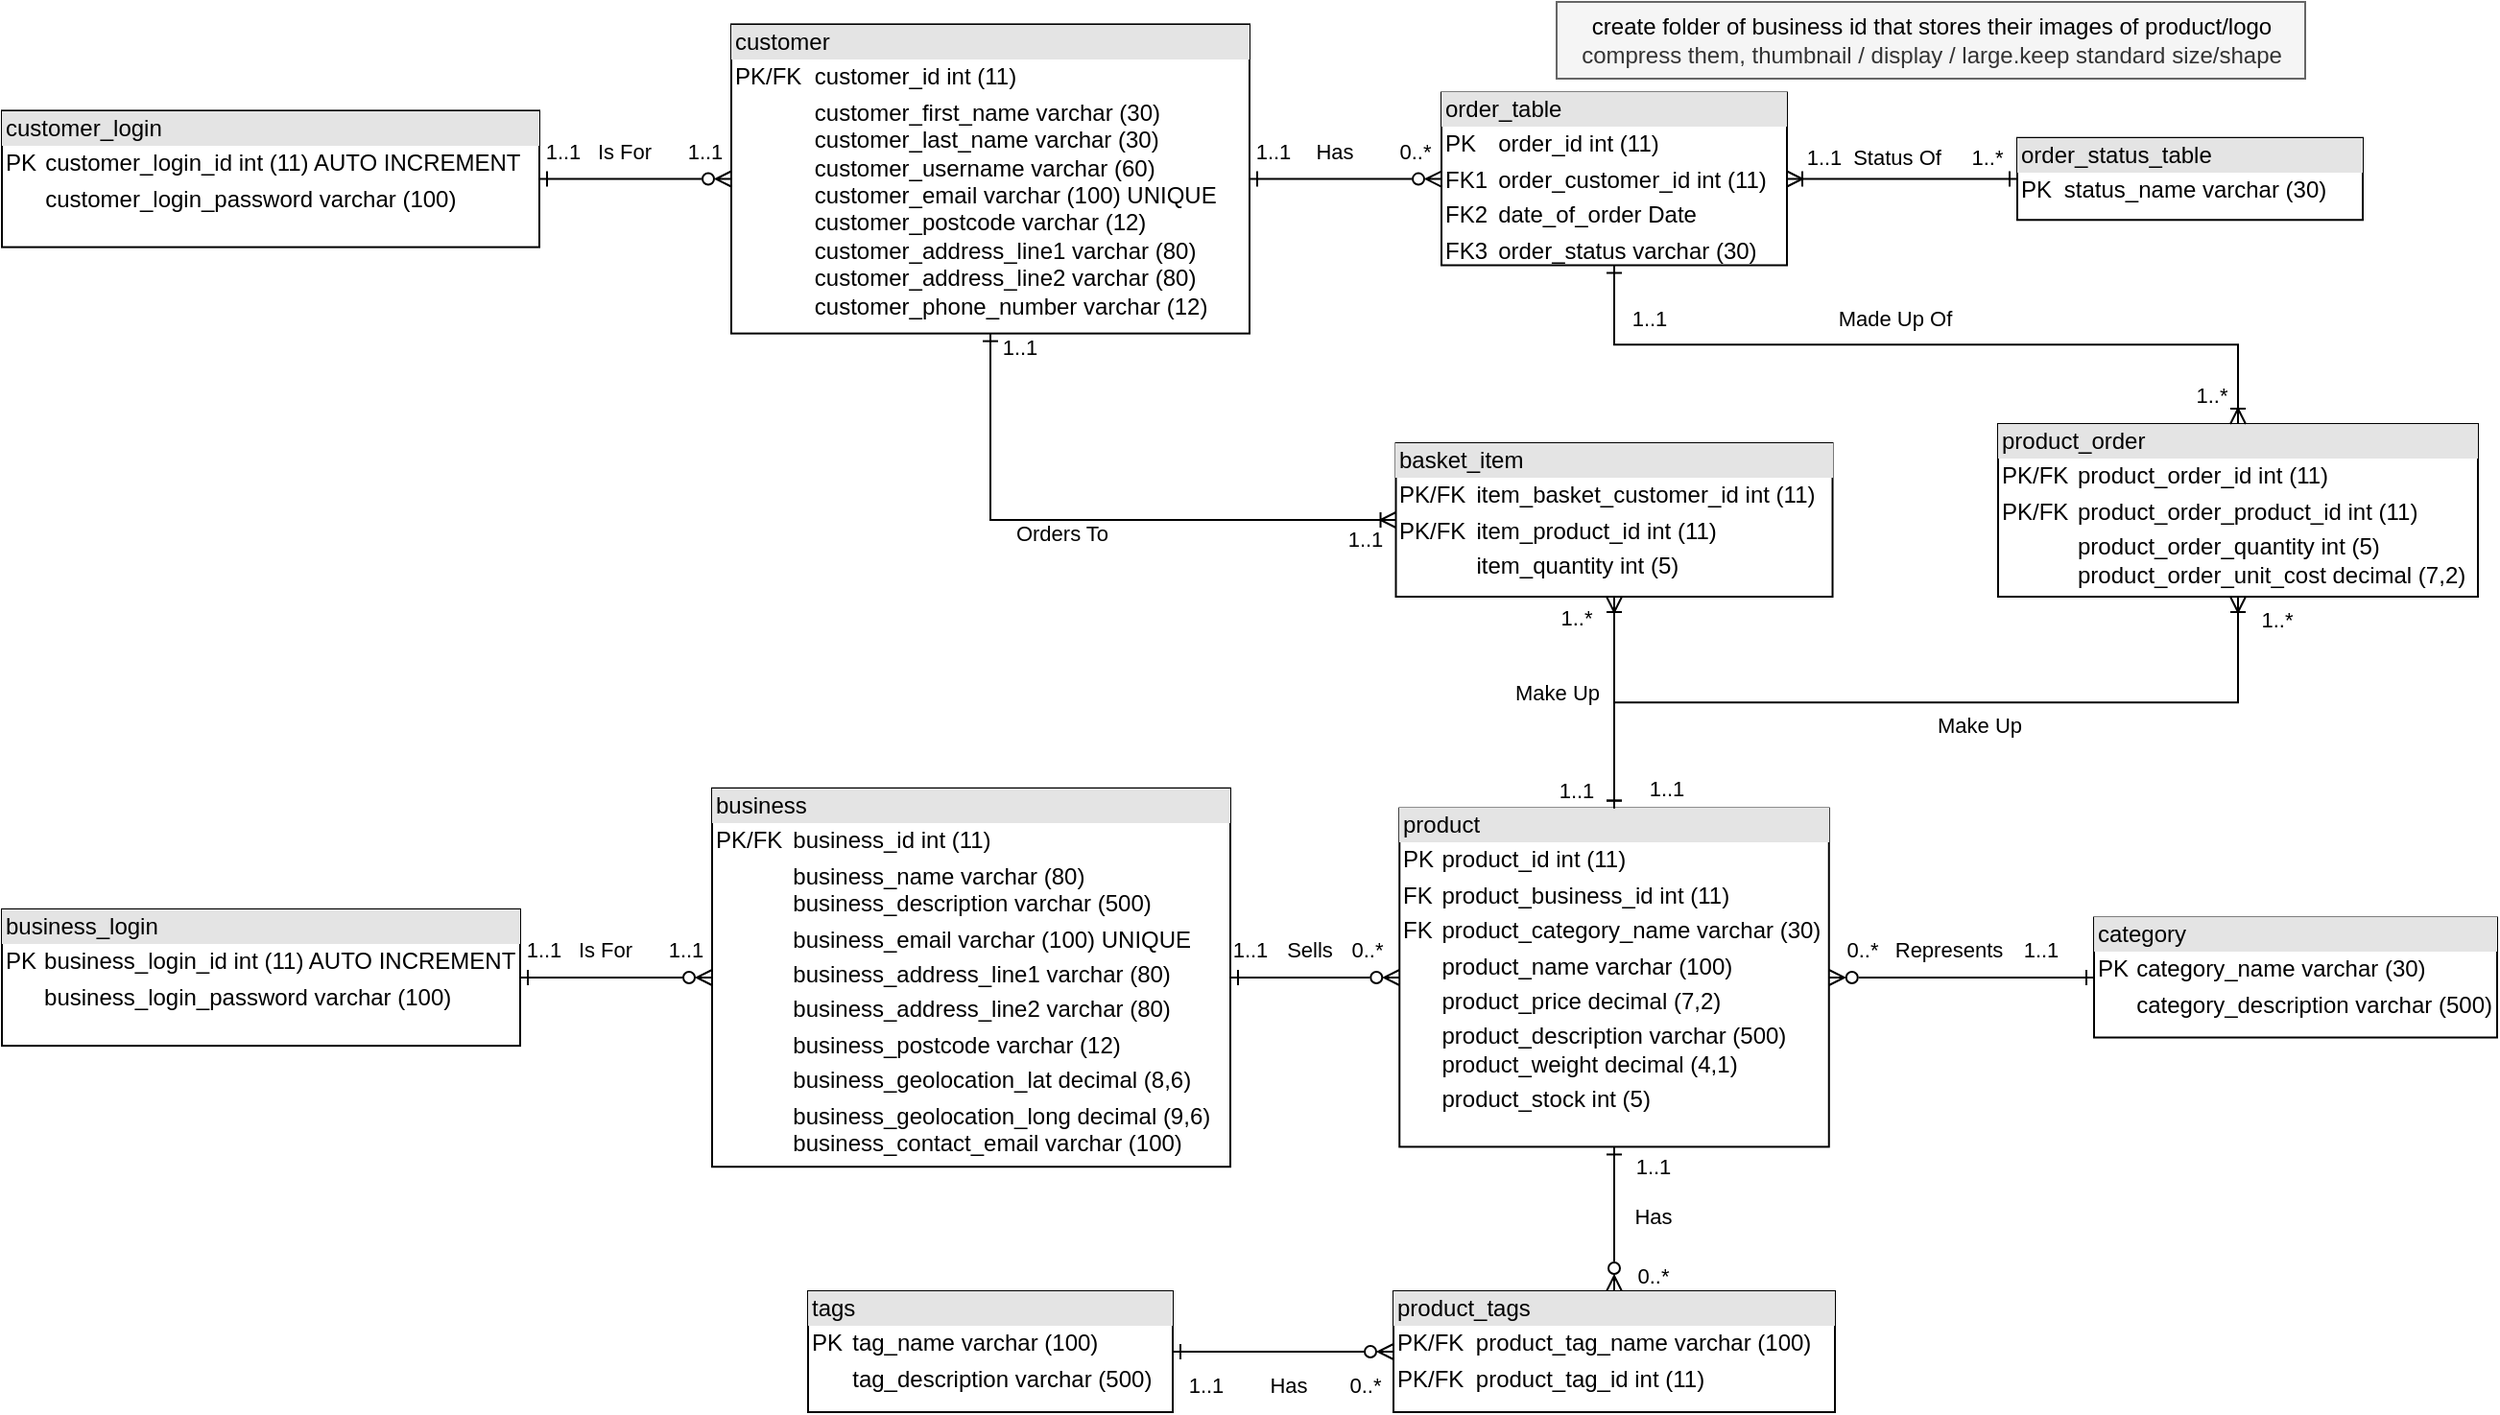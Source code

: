<mxfile version="26.2.5">
  <diagram id="C5RBs43oDa-KdzZeNtuy" name="Page-1">
    <mxGraphModel dx="2255" dy="743" grid="1" gridSize="10" guides="1" tooltips="1" connect="1" arrows="1" fold="1" page="1" pageScale="1" pageWidth="827" pageHeight="1169" math="0" shadow="0">
      <root>
        <mxCell id="WIyWlLk6GJQsqaUBKTNV-0" />
        <mxCell id="WIyWlLk6GJQsqaUBKTNV-1" parent="WIyWlLk6GJQsqaUBKTNV-0" />
        <mxCell id="jSsbBtt8vJebGRckKTgW-8" value="" style="edgeStyle=orthogonalEdgeStyle;rounded=0;orthogonalLoop=1;jettySize=auto;html=1;startArrow=ERone;startFill=0;endArrow=ERzeroToMany;endFill=0;" parent="WIyWlLk6GJQsqaUBKTNV-1" source="jSsbBtt8vJebGRckKTgW-5" target="jSsbBtt8vJebGRckKTgW-6" edge="1">
          <mxGeometry relative="1" as="geometry" />
        </mxCell>
        <mxCell id="jSsbBtt8vJebGRckKTgW-9" value="Has" style="edgeLabel;html=1;align=center;verticalAlign=middle;resizable=0;points=[];" parent="jSsbBtt8vJebGRckKTgW-8" vertex="1" connectable="0">
          <mxGeometry x="-0.289" y="1" relative="1" as="geometry">
            <mxPoint x="8" y="-14" as="offset" />
          </mxGeometry>
        </mxCell>
        <mxCell id="jSsbBtt8vJebGRckKTgW-10" value="1..1" style="edgeLabel;html=1;align=center;verticalAlign=middle;resizable=0;points=[];" parent="jSsbBtt8vJebGRckKTgW-8" vertex="1" connectable="0">
          <mxGeometry x="-0.756" y="1" relative="1" as="geometry">
            <mxPoint y="-14" as="offset" />
          </mxGeometry>
        </mxCell>
        <mxCell id="jSsbBtt8vJebGRckKTgW-11" value="0..*" style="edgeLabel;html=1;align=center;verticalAlign=middle;resizable=0;points=[];" parent="jSsbBtt8vJebGRckKTgW-8" vertex="1" connectable="0">
          <mxGeometry x="0.133" y="-2" relative="1" as="geometry">
            <mxPoint x="29" y="-17" as="offset" />
          </mxGeometry>
        </mxCell>
        <mxCell id="jSsbBtt8vJebGRckKTgW-5" value="&lt;div style=&quot;box-sizing: border-box; width: 100%; background: rgb(228, 228, 228); padding: 2px;&quot;&gt;customer&lt;/div&gt;&lt;table style=&quot;width:100%;font-size:1em;&quot; cellpadding=&quot;2&quot; cellspacing=&quot;0&quot;&gt;&lt;tbody&gt;&lt;tr&gt;&lt;td&gt;PK/FK&lt;/td&gt;&lt;td&gt;customer_id int (11)&lt;/td&gt;&lt;/tr&gt;&lt;tr&gt;&lt;td&gt;&lt;br&gt;&lt;/td&gt;&lt;td&gt;customer_first_name varchar (30)&lt;br&gt;customer_last_name varchar (30)&lt;br&gt;customer_username varchar (60)&lt;br&gt;customer_email varchar (100) UNIQUE&lt;br&gt;customer_postcode varchar (12)&lt;br&gt;customer_address_line1 varchar (80)&lt;br&gt;customer_address_line2 varchar (80)&lt;br&gt;customer_phone_number varchar (12)&lt;/td&gt;&lt;/tr&gt;&lt;tr&gt;&lt;td&gt;&lt;/td&gt;&lt;td&gt;&lt;br&gt;&lt;br&gt;&lt;/td&gt;&lt;/tr&gt;&lt;/tbody&gt;&lt;/table&gt;" style="verticalAlign=top;align=left;overflow=fill;html=1;whiteSpace=wrap;" parent="WIyWlLk6GJQsqaUBKTNV-1" vertex="1">
          <mxGeometry y="21.69" width="270" height="161.12" as="geometry" />
        </mxCell>
        <mxCell id="jSsbBtt8vJebGRckKTgW-6" value="&lt;div style=&quot;box-sizing: border-box; width: 100%; background: rgb(228, 228, 228); padding: 2px;&quot;&gt;order_table&lt;/div&gt;&lt;table style=&quot;width:100%;font-size:1em;&quot; cellpadding=&quot;2&quot; cellspacing=&quot;0&quot;&gt;&lt;tbody&gt;&lt;tr&gt;&lt;td&gt;PK&lt;/td&gt;&lt;td&gt;order_id int (11)&lt;/td&gt;&lt;/tr&gt;&lt;tr&gt;&lt;td&gt;FK1&lt;/td&gt;&lt;td&gt;order_customer_id int (11)&lt;/td&gt;&lt;/tr&gt;&lt;tr&gt;&lt;td&gt;FK2&lt;/td&gt;&lt;td&gt;date_of_order Date&lt;br&gt;&lt;/td&gt;&lt;/tr&gt;&lt;tr&gt;&lt;td&gt;FK3&lt;/td&gt;&lt;td&gt;order_status varchar (30)&lt;/td&gt;&lt;/tr&gt;&lt;tr&gt;&lt;td&gt;&lt;br&gt;&lt;/td&gt;&lt;td&gt;&lt;br&gt;&lt;/td&gt;&lt;/tr&gt;&lt;tr&gt;&lt;td&gt;&lt;br&gt;&lt;/td&gt;&lt;td&gt;&lt;br&gt;&lt;/td&gt;&lt;/tr&gt;&lt;/tbody&gt;&lt;/table&gt;" style="verticalAlign=top;align=left;overflow=fill;html=1;whiteSpace=wrap;" parent="WIyWlLk6GJQsqaUBKTNV-1" vertex="1">
          <mxGeometry x="370.01" y="57.25" width="180" height="90" as="geometry" />
        </mxCell>
        <mxCell id="jSsbBtt8vJebGRckKTgW-13" value="&lt;div style=&quot;box-sizing: border-box; width: 100%; background: rgb(228, 228, 228); padding: 2px;&quot;&gt;product_order&lt;/div&gt;&lt;table style=&quot;width:100%;font-size:1em;&quot; cellpadding=&quot;2&quot; cellspacing=&quot;0&quot;&gt;&lt;tbody&gt;&lt;tr&gt;&lt;td&gt;PK/FK&lt;/td&gt;&lt;td&gt;product_order_id int (11)&lt;/td&gt;&lt;/tr&gt;&lt;tr&gt;&lt;td&gt;PK/FK&lt;/td&gt;&lt;td&gt;product_order_product_id int (11)&lt;br&gt;&lt;/td&gt;&lt;/tr&gt;&lt;tr&gt;&lt;td&gt;&lt;br&gt;&lt;/td&gt;&lt;td&gt;product_order_quantity int (5)&lt;br&gt;product_order_unit_cost decimal (7,2)&lt;br&gt;&lt;br&gt;&lt;/td&gt;&lt;/tr&gt;&lt;/tbody&gt;&lt;/table&gt;" style="verticalAlign=top;align=left;overflow=fill;html=1;whiteSpace=wrap;" parent="WIyWlLk6GJQsqaUBKTNV-1" vertex="1">
          <mxGeometry x="660" y="230" width="250" height="90" as="geometry" />
        </mxCell>
        <mxCell id="jSsbBtt8vJebGRckKTgW-14" value="&lt;div style=&quot;box-sizing: border-box; width: 100%; background: rgb(228, 228, 228); padding: 2px;&quot;&gt;product&lt;/div&gt;&lt;table style=&quot;width:100%;font-size:1em;&quot; cellpadding=&quot;2&quot; cellspacing=&quot;0&quot;&gt;&lt;tbody&gt;&lt;tr&gt;&lt;td&gt;PK&lt;/td&gt;&lt;td&gt;product_id int (11)&lt;/td&gt;&lt;/tr&gt;&lt;tr&gt;&lt;td&gt;FK&lt;/td&gt;&lt;td&gt;product_business_id int (11)&lt;/td&gt;&lt;/tr&gt;&lt;tr&gt;&lt;td&gt;FK&lt;/td&gt;&lt;td&gt;product_category_name varchar (30)&lt;/td&gt;&lt;/tr&gt;&lt;tr&gt;&lt;td&gt;&lt;br&gt;&lt;/td&gt;&lt;td&gt;product_name varchar (100)&lt;/td&gt;&lt;/tr&gt;&lt;tr&gt;&lt;td&gt;&lt;/td&gt;&lt;td&gt;product_price decimal (7,2)&lt;br&gt;&lt;/td&gt;&lt;/tr&gt;&lt;tr&gt;&lt;td&gt;&lt;br&gt;&lt;/td&gt;&lt;td&gt;product_description varchar (500)&lt;br&gt;product_weight decimal (4,1)&lt;/td&gt;&lt;/tr&gt;&lt;tr&gt;&lt;td&gt;&lt;br&gt;&lt;/td&gt;&lt;td&gt;product_stock int (5)&lt;/td&gt;&lt;/tr&gt;&lt;tr&gt;&lt;td&gt;&lt;br&gt;&lt;/td&gt;&lt;td&gt;&lt;br&gt;&lt;/td&gt;&lt;/tr&gt;&lt;tr&gt;&lt;td&gt;&lt;br&gt;&lt;/td&gt;&lt;td&gt;&lt;br&gt;&lt;/td&gt;&lt;/tr&gt;&lt;/tbody&gt;&lt;/table&gt;" style="verticalAlign=top;align=left;overflow=fill;html=1;whiteSpace=wrap;" parent="WIyWlLk6GJQsqaUBKTNV-1" vertex="1">
          <mxGeometry x="348.13" y="430.28" width="223.75" height="176.44" as="geometry" />
        </mxCell>
        <mxCell id="jSsbBtt8vJebGRckKTgW-15" value="" style="edgeStyle=orthogonalEdgeStyle;rounded=0;orthogonalLoop=1;jettySize=auto;html=1;exitX=0.5;exitY=1;exitDx=0;exitDy=0;entryX=0.5;entryY=0;entryDx=0;entryDy=0;startArrow=ERone;startFill=0;endArrow=ERoneToMany;endFill=0;" parent="WIyWlLk6GJQsqaUBKTNV-1" source="jSsbBtt8vJebGRckKTgW-6" target="jSsbBtt8vJebGRckKTgW-13" edge="1">
          <mxGeometry relative="1" as="geometry">
            <mxPoint x="230" y="277" as="sourcePoint" />
            <mxPoint x="330" y="277" as="targetPoint" />
          </mxGeometry>
        </mxCell>
        <mxCell id="jSsbBtt8vJebGRckKTgW-16" value="Made Up Of" style="edgeLabel;html=1;align=center;verticalAlign=middle;resizable=0;points=[];" parent="jSsbBtt8vJebGRckKTgW-15" vertex="1" connectable="0">
          <mxGeometry x="-0.289" y="1" relative="1" as="geometry">
            <mxPoint x="42" y="-13" as="offset" />
          </mxGeometry>
        </mxCell>
        <mxCell id="jSsbBtt8vJebGRckKTgW-17" value="1..1" style="edgeLabel;html=1;align=center;verticalAlign=middle;resizable=0;points=[];" parent="jSsbBtt8vJebGRckKTgW-15" vertex="1" connectable="0">
          <mxGeometry x="-0.756" y="1" relative="1" as="geometry">
            <mxPoint x="10" y="-13" as="offset" />
          </mxGeometry>
        </mxCell>
        <mxCell id="jSsbBtt8vJebGRckKTgW-18" value="1..*" style="edgeLabel;html=1;align=center;verticalAlign=middle;resizable=0;points=[];" parent="jSsbBtt8vJebGRckKTgW-15" vertex="1" connectable="0">
          <mxGeometry x="0.133" y="-2" relative="1" as="geometry">
            <mxPoint x="121" y="24" as="offset" />
          </mxGeometry>
        </mxCell>
        <mxCell id="jSsbBtt8vJebGRckKTgW-19" value="" style="edgeStyle=orthogonalEdgeStyle;rounded=0;orthogonalLoop=1;jettySize=auto;html=1;exitX=0.5;exitY=1;exitDx=0;exitDy=0;entryX=0.5;entryY=0;entryDx=0;entryDy=0;endArrow=ERone;endFill=0;startArrow=ERoneToMany;startFill=0;" parent="WIyWlLk6GJQsqaUBKTNV-1" source="jSsbBtt8vJebGRckKTgW-13" target="jSsbBtt8vJebGRckKTgW-14" edge="1">
          <mxGeometry relative="1" as="geometry">
            <mxPoint x="430" y="167" as="sourcePoint" />
            <mxPoint x="430" y="257" as="targetPoint" />
          </mxGeometry>
        </mxCell>
        <mxCell id="jSsbBtt8vJebGRckKTgW-20" value="Make Up" style="edgeLabel;html=1;align=center;verticalAlign=middle;resizable=0;points=[];" parent="jSsbBtt8vJebGRckKTgW-19" vertex="1" connectable="0">
          <mxGeometry x="-0.289" y="1" relative="1" as="geometry">
            <mxPoint x="-36" y="11" as="offset" />
          </mxGeometry>
        </mxCell>
        <mxCell id="jSsbBtt8vJebGRckKTgW-21" value="1..*" style="edgeLabel;html=1;align=center;verticalAlign=middle;resizable=0;points=[];" parent="jSsbBtt8vJebGRckKTgW-19" vertex="1" connectable="0">
          <mxGeometry x="-0.756" y="1" relative="1" as="geometry">
            <mxPoint x="19" y="-41" as="offset" />
          </mxGeometry>
        </mxCell>
        <mxCell id="jSsbBtt8vJebGRckKTgW-22" value="1..1" style="edgeLabel;html=1;align=center;verticalAlign=middle;resizable=0;points=[];" parent="jSsbBtt8vJebGRckKTgW-19" vertex="1" connectable="0">
          <mxGeometry x="0.133" y="-2" relative="1" as="geometry">
            <mxPoint x="-107" y="47" as="offset" />
          </mxGeometry>
        </mxCell>
        <mxCell id="jSsbBtt8vJebGRckKTgW-23" value="&lt;div style=&quot;box-sizing: border-box; width: 100%; background: rgb(228, 228, 228); padding: 2px;&quot;&gt;business&lt;/div&gt;&lt;table style=&quot;width:100%;font-size:1em;&quot; cellpadding=&quot;2&quot; cellspacing=&quot;0&quot;&gt;&lt;tbody&gt;&lt;tr&gt;&lt;td&gt;PK/FK&lt;/td&gt;&lt;td&gt;business_id int (11)&lt;/td&gt;&lt;/tr&gt;&lt;tr&gt;&lt;td&gt;&lt;br&gt;&lt;/td&gt;&lt;td&gt;business_name varchar (80)&lt;br&gt;business_description varchar (500)&lt;/td&gt;&lt;/tr&gt;&lt;tr&gt;&lt;td&gt;&lt;/td&gt;&lt;td&gt;business_email varchar (100) UNIQUE&lt;br&gt;&lt;/td&gt;&lt;/tr&gt;&lt;tr&gt;&lt;td&gt;&lt;br&gt;&lt;/td&gt;&lt;td&gt;business_address_line1 varchar (80)&lt;/td&gt;&lt;/tr&gt;&lt;tr&gt;&lt;td&gt;&lt;br&gt;&lt;/td&gt;&lt;td&gt;business_address_line2 varchar (80)&lt;/td&gt;&lt;/tr&gt;&lt;tr&gt;&lt;td&gt;&lt;br&gt;&lt;/td&gt;&lt;td&gt;business_postcode varchar (12)&lt;/td&gt;&lt;/tr&gt;&lt;tr&gt;&lt;td&gt;&lt;br&gt;&lt;/td&gt;&lt;td&gt;business_geolocation_lat decimal (8,6)&lt;/td&gt;&lt;/tr&gt;&lt;tr&gt;&lt;td&gt;&lt;br&gt;&lt;/td&gt;&lt;td&gt;business_geolocation_long decimal (9,6)&lt;br&gt;business_contact_email varchar (100)&lt;br&gt;&lt;br&gt;&lt;/td&gt;&lt;/tr&gt;&lt;/tbody&gt;&lt;/table&gt;" style="verticalAlign=top;align=left;overflow=fill;html=1;whiteSpace=wrap;" parent="WIyWlLk6GJQsqaUBKTNV-1" vertex="1">
          <mxGeometry x="-10" y="419.87" width="270" height="197.25" as="geometry" />
        </mxCell>
        <mxCell id="jSsbBtt8vJebGRckKTgW-24" value="" style="edgeStyle=orthogonalEdgeStyle;rounded=0;orthogonalLoop=1;jettySize=auto;html=1;exitX=1;exitY=0.5;exitDx=0;exitDy=0;entryX=0;entryY=0.5;entryDx=0;entryDy=0;endArrow=ERzeroToMany;endFill=0;startArrow=ERone;startFill=0;" parent="WIyWlLk6GJQsqaUBKTNV-1" source="jSsbBtt8vJebGRckKTgW-23" target="jSsbBtt8vJebGRckKTgW-14" edge="1">
          <mxGeometry relative="1" as="geometry">
            <mxPoint x="220" y="469" as="sourcePoint" />
            <mxPoint x="320" y="469" as="targetPoint" />
          </mxGeometry>
        </mxCell>
        <mxCell id="jSsbBtt8vJebGRckKTgW-25" value="Sells" style="edgeLabel;html=1;align=center;verticalAlign=middle;resizable=0;points=[];" parent="jSsbBtt8vJebGRckKTgW-24" vertex="1" connectable="0">
          <mxGeometry x="-0.289" y="1" relative="1" as="geometry">
            <mxPoint x="9" y="-14" as="offset" />
          </mxGeometry>
        </mxCell>
        <mxCell id="jSsbBtt8vJebGRckKTgW-26" value="1..1" style="edgeLabel;html=1;align=center;verticalAlign=middle;resizable=0;points=[];" parent="jSsbBtt8vJebGRckKTgW-24" vertex="1" connectable="0">
          <mxGeometry x="-0.756" y="1" relative="1" as="geometry">
            <mxPoint x="-1" y="-14" as="offset" />
          </mxGeometry>
        </mxCell>
        <mxCell id="jSsbBtt8vJebGRckKTgW-27" value="0..*" style="edgeLabel;html=1;align=center;verticalAlign=middle;resizable=0;points=[];" parent="jSsbBtt8vJebGRckKTgW-24" vertex="1" connectable="0">
          <mxGeometry x="0.133" y="-2" relative="1" as="geometry">
            <mxPoint x="21" y="-17" as="offset" />
          </mxGeometry>
        </mxCell>
        <mxCell id="jSsbBtt8vJebGRckKTgW-28" value="&lt;div style=&quot;box-sizing: border-box; width: 100%; background: rgb(228, 228, 228); padding: 2px;&quot;&gt;category&lt;/div&gt;&lt;table style=&quot;width:100%;font-size:1em;&quot; cellpadding=&quot;2&quot; cellspacing=&quot;0&quot;&gt;&lt;tbody&gt;&lt;tr&gt;&lt;td&gt;PK&lt;/td&gt;&lt;td&gt;category_name varchar (30)&lt;/td&gt;&lt;/tr&gt;&lt;tr&gt;&lt;td&gt;&lt;br&gt;&lt;/td&gt;&lt;td&gt;category_description varchar (500)&lt;/td&gt;&lt;/tr&gt;&lt;tr&gt;&lt;td&gt;&lt;/td&gt;&lt;td&gt;&lt;br&gt;&lt;/td&gt;&lt;/tr&gt;&lt;/tbody&gt;&lt;/table&gt;" style="verticalAlign=top;align=left;overflow=fill;html=1;whiteSpace=wrap;" parent="WIyWlLk6GJQsqaUBKTNV-1" vertex="1">
          <mxGeometry x="710" y="487.25" width="210" height="62.5" as="geometry" />
        </mxCell>
        <mxCell id="jSsbBtt8vJebGRckKTgW-29" value="" style="edgeStyle=orthogonalEdgeStyle;rounded=0;orthogonalLoop=1;jettySize=auto;html=1;exitX=1;exitY=0.5;exitDx=0;exitDy=0;entryX=0;entryY=0.5;entryDx=0;entryDy=0;startArrow=ERzeroToMany;startFill=0;endArrow=ERone;endFill=0;" parent="WIyWlLk6GJQsqaUBKTNV-1" source="jSsbBtt8vJebGRckKTgW-14" target="jSsbBtt8vJebGRckKTgW-28" edge="1">
          <mxGeometry relative="1" as="geometry">
            <mxPoint x="430" y="209" as="sourcePoint" />
            <mxPoint x="430" y="299" as="targetPoint" />
          </mxGeometry>
        </mxCell>
        <mxCell id="jSsbBtt8vJebGRckKTgW-30" value="Represents" style="edgeLabel;html=1;align=center;verticalAlign=middle;resizable=0;points=[];" parent="jSsbBtt8vJebGRckKTgW-29" vertex="1" connectable="0">
          <mxGeometry x="-0.289" y="1" relative="1" as="geometry">
            <mxPoint x="13" y="-14" as="offset" />
          </mxGeometry>
        </mxCell>
        <mxCell id="jSsbBtt8vJebGRckKTgW-31" value="0..*" style="edgeLabel;html=1;align=center;verticalAlign=middle;resizable=0;points=[];" parent="jSsbBtt8vJebGRckKTgW-29" vertex="1" connectable="0">
          <mxGeometry x="-0.756" y="1" relative="1" as="geometry">
            <mxPoint y="-14" as="offset" />
          </mxGeometry>
        </mxCell>
        <mxCell id="jSsbBtt8vJebGRckKTgW-32" value="1..1" style="edgeLabel;html=1;align=center;verticalAlign=middle;resizable=0;points=[];" parent="jSsbBtt8vJebGRckKTgW-29" vertex="1" connectable="0">
          <mxGeometry x="0.133" y="-2" relative="1" as="geometry">
            <mxPoint x="32" y="-17" as="offset" />
          </mxGeometry>
        </mxCell>
        <mxCell id="emKWdDyX30KAi3H5ABEq-0" value="&lt;span style=&quot;background-color: transparent; color: light-dark(rgb(0, 0, 0), rgb(255, 255, 255));&quot;&gt;create folder of business id that stores their images of product/logo&lt;/span&gt;&lt;div&gt;compress them, thumbnail / display / large.keep standard size/shape&lt;/div&gt;" style="text;html=1;align=center;verticalAlign=middle;resizable=0;points=[];autosize=1;fillColor=#f5f5f5;fontColor=#333333;strokeColor=#666666;" parent="WIyWlLk6GJQsqaUBKTNV-1" vertex="1">
          <mxGeometry x="430" y="10" width="390" height="40" as="geometry" />
        </mxCell>
        <mxCell id="emKWdDyX30KAi3H5ABEq-2" value="&lt;div style=&quot;box-sizing: border-box; width: 100%; background: rgb(228, 228, 228); padding: 2px;&quot;&gt;tags&lt;/div&gt;&lt;table style=&quot;width:100%;font-size:1em;&quot; cellpadding=&quot;2&quot; cellspacing=&quot;0&quot;&gt;&lt;tbody&gt;&lt;tr&gt;&lt;td&gt;PK&lt;/td&gt;&lt;td&gt;tag_name varchar (100)&lt;/td&gt;&lt;/tr&gt;&lt;tr&gt;&lt;td&gt;&lt;br&gt;&lt;/td&gt;&lt;td&gt;tag_description varchar (500)&lt;/td&gt;&lt;/tr&gt;&lt;tr&gt;&lt;td&gt;&lt;br&gt;&lt;/td&gt;&lt;td&gt;&lt;br&gt;&lt;/td&gt;&lt;/tr&gt;&lt;/tbody&gt;&lt;/table&gt;" style="verticalAlign=top;align=left;overflow=fill;html=1;whiteSpace=wrap;" parent="WIyWlLk6GJQsqaUBKTNV-1" vertex="1">
          <mxGeometry x="40" y="682" width="190" height="63" as="geometry" />
        </mxCell>
        <mxCell id="emKWdDyX30KAi3H5ABEq-4" value="" style="edgeStyle=orthogonalEdgeStyle;rounded=0;orthogonalLoop=1;jettySize=auto;html=1;entryX=0.5;entryY=1;entryDx=0;entryDy=0;startArrow=ERzeroToMany;startFill=0;endArrow=ERone;endFill=0;exitX=0.5;exitY=0;exitDx=0;exitDy=0;" parent="WIyWlLk6GJQsqaUBKTNV-1" source="E1Ps-fiMPcJ9bzj2dyzb-0" target="jSsbBtt8vJebGRckKTgW-14" edge="1">
          <mxGeometry relative="1" as="geometry">
            <mxPoint x="420" y="675.62" as="sourcePoint" />
            <mxPoint x="460" y="608.5" as="targetPoint" />
          </mxGeometry>
        </mxCell>
        <mxCell id="emKWdDyX30KAi3H5ABEq-5" value="Has" style="edgeLabel;html=1;align=center;verticalAlign=middle;resizable=0;points=[];" parent="emKWdDyX30KAi3H5ABEq-4" vertex="1" connectable="0">
          <mxGeometry x="-0.289" y="1" relative="1" as="geometry">
            <mxPoint x="21" y="-12" as="offset" />
          </mxGeometry>
        </mxCell>
        <mxCell id="emKWdDyX30KAi3H5ABEq-6" value="0..*" style="edgeLabel;html=1;align=center;verticalAlign=middle;resizable=0;points=[];" parent="emKWdDyX30KAi3H5ABEq-4" vertex="1" connectable="0">
          <mxGeometry x="-0.756" y="1" relative="1" as="geometry">
            <mxPoint x="21" y="1" as="offset" />
          </mxGeometry>
        </mxCell>
        <mxCell id="emKWdDyX30KAi3H5ABEq-7" value="1..1" style="edgeLabel;html=1;align=center;verticalAlign=middle;resizable=0;points=[];" parent="emKWdDyX30KAi3H5ABEq-4" vertex="1" connectable="0">
          <mxGeometry x="0.133" y="-2" relative="1" as="geometry">
            <mxPoint x="18" y="-23" as="offset" />
          </mxGeometry>
        </mxCell>
        <mxCell id="E1Ps-fiMPcJ9bzj2dyzb-0" value="&lt;div style=&quot;box-sizing: border-box; width: 100%; background: rgb(228, 228, 228); padding: 2px;&quot;&gt;product_tags&lt;/div&gt;&lt;table style=&quot;width:100%;font-size:1em;&quot; cellpadding=&quot;2&quot; cellspacing=&quot;0&quot;&gt;&lt;tbody&gt;&lt;tr&gt;&lt;td&gt;PK/FK&lt;/td&gt;&lt;td&gt;product_tag_name varchar (100)&lt;/td&gt;&lt;/tr&gt;&lt;tr&gt;&lt;td&gt;PK/FK&lt;/td&gt;&lt;td&gt;product_tag_id int (11)&lt;/td&gt;&lt;/tr&gt;&lt;tr&gt;&lt;td&gt;&lt;br&gt;&lt;/td&gt;&lt;td&gt;&lt;br&gt;&lt;/td&gt;&lt;/tr&gt;&lt;/tbody&gt;&lt;/table&gt;" style="verticalAlign=top;align=left;overflow=fill;html=1;whiteSpace=wrap;" parent="WIyWlLk6GJQsqaUBKTNV-1" vertex="1">
          <mxGeometry x="345" y="682" width="230" height="63" as="geometry" />
        </mxCell>
        <mxCell id="E1Ps-fiMPcJ9bzj2dyzb-1" value="" style="edgeStyle=orthogonalEdgeStyle;rounded=0;orthogonalLoop=1;jettySize=auto;html=1;entryX=1;entryY=0.5;entryDx=0;entryDy=0;startArrow=ERzeroToMany;startFill=0;endArrow=ERone;endFill=0;exitX=0;exitY=0.5;exitDx=0;exitDy=0;" parent="WIyWlLk6GJQsqaUBKTNV-1" source="E1Ps-fiMPcJ9bzj2dyzb-0" target="emKWdDyX30KAi3H5ABEq-2" edge="1">
          <mxGeometry relative="1" as="geometry">
            <mxPoint x="430" y="683.62" as="sourcePoint" />
            <mxPoint x="430" y="590.62" as="targetPoint" />
          </mxGeometry>
        </mxCell>
        <mxCell id="E1Ps-fiMPcJ9bzj2dyzb-2" value="Has" style="edgeLabel;html=1;align=center;verticalAlign=middle;resizable=0;points=[];" parent="E1Ps-fiMPcJ9bzj2dyzb-1" vertex="1" connectable="0">
          <mxGeometry x="-0.289" y="1" relative="1" as="geometry">
            <mxPoint x="-14" y="16" as="offset" />
          </mxGeometry>
        </mxCell>
        <mxCell id="E1Ps-fiMPcJ9bzj2dyzb-3" value="0..*" style="edgeLabel;html=1;align=center;verticalAlign=middle;resizable=0;points=[];" parent="E1Ps-fiMPcJ9bzj2dyzb-1" vertex="1" connectable="0">
          <mxGeometry x="-0.756" y="1" relative="1" as="geometry">
            <mxPoint x="-1" y="16" as="offset" />
          </mxGeometry>
        </mxCell>
        <mxCell id="E1Ps-fiMPcJ9bzj2dyzb-4" value="1..1" style="edgeLabel;html=1;align=center;verticalAlign=middle;resizable=0;points=[];" parent="E1Ps-fiMPcJ9bzj2dyzb-1" vertex="1" connectable="0">
          <mxGeometry x="0.133" y="-2" relative="1" as="geometry">
            <mxPoint x="-33" y="19" as="offset" />
          </mxGeometry>
        </mxCell>
        <mxCell id="bsmpY3y-bxE5RTYFKYd4-2" value="&lt;div style=&quot;box-sizing: border-box; width: 100%; background: rgb(228, 228, 228); padding: 2px;&quot;&gt;customer_login&lt;/div&gt;&lt;table style=&quot;width:100%;font-size:1em;&quot; cellpadding=&quot;2&quot; cellspacing=&quot;0&quot;&gt;&lt;tbody&gt;&lt;tr&gt;&lt;td&gt;PK&lt;/td&gt;&lt;td&gt;customer_login_id int (11) AUTO INCREMENT&lt;br&gt;&lt;/td&gt;&lt;/tr&gt;&lt;tr&gt;&lt;td&gt;&lt;br&gt;&lt;/td&gt;&lt;td&gt;customer_login_password varchar (100)&lt;/td&gt;&lt;/tr&gt;&lt;/tbody&gt;&lt;/table&gt;" style="verticalAlign=top;align=left;overflow=fill;html=1;whiteSpace=wrap;" parent="WIyWlLk6GJQsqaUBKTNV-1" vertex="1">
          <mxGeometry x="-380" y="66.69" width="280" height="71.12" as="geometry" />
        </mxCell>
        <mxCell id="bsmpY3y-bxE5RTYFKYd4-3" value="" style="edgeStyle=orthogonalEdgeStyle;rounded=0;orthogonalLoop=1;jettySize=auto;html=1;startArrow=ERone;startFill=0;endArrow=ERzeroToMany;endFill=0;exitX=1;exitY=0.5;exitDx=0;exitDy=0;entryX=0;entryY=0.5;entryDx=0;entryDy=0;" parent="WIyWlLk6GJQsqaUBKTNV-1" source="bsmpY3y-bxE5RTYFKYd4-2" target="jSsbBtt8vJebGRckKTgW-5" edge="1">
          <mxGeometry relative="1" as="geometry">
            <mxPoint x="-90" y="180" as="sourcePoint" />
            <mxPoint x="10" y="180" as="targetPoint" />
          </mxGeometry>
        </mxCell>
        <mxCell id="bsmpY3y-bxE5RTYFKYd4-4" value="Is For" style="edgeLabel;html=1;align=center;verticalAlign=middle;resizable=0;points=[];" parent="bsmpY3y-bxE5RTYFKYd4-3" vertex="1" connectable="0">
          <mxGeometry x="-0.289" y="1" relative="1" as="geometry">
            <mxPoint x="8" y="-14" as="offset" />
          </mxGeometry>
        </mxCell>
        <mxCell id="bsmpY3y-bxE5RTYFKYd4-5" value="1..1" style="edgeLabel;html=1;align=center;verticalAlign=middle;resizable=0;points=[];" parent="bsmpY3y-bxE5RTYFKYd4-3" vertex="1" connectable="0">
          <mxGeometry x="-0.756" y="1" relative="1" as="geometry">
            <mxPoint y="-14" as="offset" />
          </mxGeometry>
        </mxCell>
        <mxCell id="bsmpY3y-bxE5RTYFKYd4-6" value="1..1" style="edgeLabel;html=1;align=center;verticalAlign=middle;resizable=0;points=[];" parent="bsmpY3y-bxE5RTYFKYd4-3" vertex="1" connectable="0">
          <mxGeometry x="0.133" y="-2" relative="1" as="geometry">
            <mxPoint x="29" y="-17" as="offset" />
          </mxGeometry>
        </mxCell>
        <mxCell id="bsmpY3y-bxE5RTYFKYd4-8" value="&lt;div style=&quot;box-sizing: border-box; width: 100%; background: rgb(228, 228, 228); padding: 2px;&quot;&gt;business_login&lt;/div&gt;&lt;table style=&quot;width:100%;font-size:1em;&quot; cellpadding=&quot;2&quot; cellspacing=&quot;0&quot;&gt;&lt;tbody&gt;&lt;tr&gt;&lt;td&gt;PK&lt;/td&gt;&lt;td&gt;business_login_id int (11) AUTO INCREMENT&lt;br&gt;&lt;/td&gt;&lt;/tr&gt;&lt;tr&gt;&lt;td&gt;&lt;br&gt;&lt;/td&gt;&lt;td&gt;business_login_password varchar (100)&lt;/td&gt;&lt;/tr&gt;&lt;/tbody&gt;&lt;/table&gt;" style="verticalAlign=top;align=left;overflow=fill;html=1;whiteSpace=wrap;" parent="WIyWlLk6GJQsqaUBKTNV-1" vertex="1">
          <mxGeometry x="-380" y="482.94" width="270" height="71.12" as="geometry" />
        </mxCell>
        <mxCell id="bsmpY3y-bxE5RTYFKYd4-9" value="" style="edgeStyle=orthogonalEdgeStyle;rounded=0;orthogonalLoop=1;jettySize=auto;html=1;startArrow=ERone;startFill=0;endArrow=ERzeroToMany;endFill=0;exitX=1;exitY=0.5;exitDx=0;exitDy=0;entryX=0;entryY=0.5;entryDx=0;entryDy=0;" parent="WIyWlLk6GJQsqaUBKTNV-1" source="bsmpY3y-bxE5RTYFKYd4-8" target="jSsbBtt8vJebGRckKTgW-23" edge="1">
          <mxGeometry relative="1" as="geometry">
            <mxPoint x="-60" y="452" as="sourcePoint" />
            <mxPoint x="30" y="452" as="targetPoint" />
          </mxGeometry>
        </mxCell>
        <mxCell id="bsmpY3y-bxE5RTYFKYd4-10" value="Is For" style="edgeLabel;html=1;align=center;verticalAlign=middle;resizable=0;points=[];" parent="bsmpY3y-bxE5RTYFKYd4-9" vertex="1" connectable="0">
          <mxGeometry x="-0.289" y="1" relative="1" as="geometry">
            <mxPoint x="8" y="-14" as="offset" />
          </mxGeometry>
        </mxCell>
        <mxCell id="bsmpY3y-bxE5RTYFKYd4-11" value="1..1" style="edgeLabel;html=1;align=center;verticalAlign=middle;resizable=0;points=[];" parent="bsmpY3y-bxE5RTYFKYd4-9" vertex="1" connectable="0">
          <mxGeometry x="-0.756" y="1" relative="1" as="geometry">
            <mxPoint y="-14" as="offset" />
          </mxGeometry>
        </mxCell>
        <mxCell id="bsmpY3y-bxE5RTYFKYd4-12" value="1..1" style="edgeLabel;html=1;align=center;verticalAlign=middle;resizable=0;points=[];" parent="bsmpY3y-bxE5RTYFKYd4-9" vertex="1" connectable="0">
          <mxGeometry x="0.133" y="-2" relative="1" as="geometry">
            <mxPoint x="29" y="-17" as="offset" />
          </mxGeometry>
        </mxCell>
        <mxCell id="bsmpY3y-bxE5RTYFKYd4-14" value="" style="edgeStyle=orthogonalEdgeStyle;rounded=0;orthogonalLoop=1;jettySize=auto;html=1;exitX=0.5;exitY=1;exitDx=0;exitDy=0;entryX=0;entryY=0.5;entryDx=0;entryDy=0;startArrow=ERone;startFill=0;endArrow=ERoneToMany;endFill=0;" parent="WIyWlLk6GJQsqaUBKTNV-1" source="jSsbBtt8vJebGRckKTgW-5" target="bsmpY3y-bxE5RTYFKYd4-22" edge="1">
          <mxGeometry relative="1" as="geometry">
            <mxPoint x="190" y="220" as="sourcePoint" />
            <mxPoint x="135" y="250" as="targetPoint" />
          </mxGeometry>
        </mxCell>
        <mxCell id="bsmpY3y-bxE5RTYFKYd4-15" value="Orders To" style="edgeLabel;html=1;align=center;verticalAlign=middle;resizable=0;points=[];" parent="bsmpY3y-bxE5RTYFKYd4-14" vertex="1" connectable="0">
          <mxGeometry x="-0.289" y="1" relative="1" as="geometry">
            <mxPoint x="24" y="8" as="offset" />
          </mxGeometry>
        </mxCell>
        <mxCell id="bsmpY3y-bxE5RTYFKYd4-16" value="1..1" style="edgeLabel;html=1;align=center;verticalAlign=middle;resizable=0;points=[];" parent="bsmpY3y-bxE5RTYFKYd4-14" vertex="1" connectable="0">
          <mxGeometry x="-0.756" y="1" relative="1" as="geometry">
            <mxPoint x="14" y="-31" as="offset" />
          </mxGeometry>
        </mxCell>
        <mxCell id="bsmpY3y-bxE5RTYFKYd4-17" value="1..1" style="edgeLabel;html=1;align=center;verticalAlign=middle;resizable=0;points=[];" parent="bsmpY3y-bxE5RTYFKYd4-14" vertex="1" connectable="0">
          <mxGeometry x="0.133" y="-2" relative="1" as="geometry">
            <mxPoint x="117" y="8" as="offset" />
          </mxGeometry>
        </mxCell>
        <mxCell id="bsmpY3y-bxE5RTYFKYd4-22" value="&lt;div style=&quot;box-sizing: border-box; width: 100%; background: rgb(228, 228, 228); padding: 2px;&quot;&gt;basket_item&lt;/div&gt;&lt;table style=&quot;width:100%;font-size:1em;&quot; cellpadding=&quot;2&quot; cellspacing=&quot;0&quot;&gt;&lt;tbody&gt;&lt;tr&gt;&lt;td&gt;PK/FK&lt;/td&gt;&lt;td&gt;item_basket_customer_id int (11)&lt;/td&gt;&lt;/tr&gt;&lt;tr&gt;&lt;td&gt;PK/FK&lt;/td&gt;&lt;td&gt;item_product_id int (11)&lt;br&gt;&lt;/td&gt;&lt;/tr&gt;&lt;tr&gt;&lt;td&gt;&lt;br&gt;&lt;/td&gt;&lt;td&gt;item_quantity int (5)&lt;/td&gt;&lt;/tr&gt;&lt;/tbody&gt;&lt;/table&gt;" style="verticalAlign=top;align=left;overflow=fill;html=1;whiteSpace=wrap;" parent="WIyWlLk6GJQsqaUBKTNV-1" vertex="1">
          <mxGeometry x="346.26" y="240" width="227.5" height="80" as="geometry" />
        </mxCell>
        <mxCell id="bsmpY3y-bxE5RTYFKYd4-23" value="" style="edgeStyle=orthogonalEdgeStyle;rounded=0;orthogonalLoop=1;jettySize=auto;html=1;exitX=0.5;exitY=1;exitDx=0;exitDy=0;entryX=0.5;entryY=0;entryDx=0;entryDy=0;endArrow=ERone;endFill=0;startArrow=ERoneToMany;startFill=0;" parent="WIyWlLk6GJQsqaUBKTNV-1" source="bsmpY3y-bxE5RTYFKYd4-22" target="jSsbBtt8vJebGRckKTgW-14" edge="1">
          <mxGeometry relative="1" as="geometry">
            <mxPoint x="780" y="330" as="sourcePoint" />
            <mxPoint x="470" y="440" as="targetPoint" />
          </mxGeometry>
        </mxCell>
        <mxCell id="bsmpY3y-bxE5RTYFKYd4-24" value="Make Up" style="edgeLabel;html=1;align=center;verticalAlign=middle;resizable=0;points=[];" parent="bsmpY3y-bxE5RTYFKYd4-23" vertex="1" connectable="0">
          <mxGeometry x="-0.289" y="1" relative="1" as="geometry">
            <mxPoint x="-31" y="11" as="offset" />
          </mxGeometry>
        </mxCell>
        <mxCell id="bsmpY3y-bxE5RTYFKYd4-25" value="1..*" style="edgeLabel;html=1;align=center;verticalAlign=middle;resizable=0;points=[];" parent="bsmpY3y-bxE5RTYFKYd4-23" vertex="1" connectable="0">
          <mxGeometry x="-0.756" y="1" relative="1" as="geometry">
            <mxPoint x="-21" y="-3" as="offset" />
          </mxGeometry>
        </mxCell>
        <mxCell id="bsmpY3y-bxE5RTYFKYd4-26" value="1..1" style="edgeLabel;html=1;align=center;verticalAlign=middle;resizable=0;points=[];" parent="bsmpY3y-bxE5RTYFKYd4-23" vertex="1" connectable="0">
          <mxGeometry x="0.133" y="-2" relative="1" as="geometry">
            <mxPoint x="-18" y="38" as="offset" />
          </mxGeometry>
        </mxCell>
        <mxCell id="bsmpY3y-bxE5RTYFKYd4-27" value="&lt;div style=&quot;box-sizing: border-box; width: 100%; background: rgb(228, 228, 228); padding: 2px;&quot;&gt;order_status_table&lt;/div&gt;&lt;table style=&quot;width:100%;font-size:1em;&quot; cellpadding=&quot;2&quot; cellspacing=&quot;0&quot;&gt;&lt;tbody&gt;&lt;tr&gt;&lt;td&gt;PK&lt;/td&gt;&lt;td&gt;status_name varchar (30)&lt;/td&gt;&lt;/tr&gt;&lt;tr&gt;&lt;td&gt;&lt;/td&gt;&lt;td&gt;&lt;br&gt;&lt;/td&gt;&lt;/tr&gt;&lt;tr&gt;&lt;td&gt;&lt;br&gt;&lt;/td&gt;&lt;td&gt;&lt;br&gt;&lt;/td&gt;&lt;/tr&gt;&lt;tr&gt;&lt;td&gt;&lt;br&gt;&lt;/td&gt;&lt;td&gt;&lt;br&gt;&lt;/td&gt;&lt;/tr&gt;&lt;/tbody&gt;&lt;/table&gt;" style="verticalAlign=top;align=left;overflow=fill;html=1;whiteSpace=wrap;" parent="WIyWlLk6GJQsqaUBKTNV-1" vertex="1">
          <mxGeometry x="670" y="80.88" width="180" height="42.75" as="geometry" />
        </mxCell>
        <mxCell id="bsmpY3y-bxE5RTYFKYd4-29" value="" style="edgeStyle=orthogonalEdgeStyle;rounded=0;orthogonalLoop=1;jettySize=auto;html=1;entryX=1;entryY=0.5;entryDx=0;entryDy=0;startArrow=ERone;startFill=0;endArrow=ERoneToMany;endFill=0;exitX=0;exitY=0.5;exitDx=0;exitDy=0;" parent="WIyWlLk6GJQsqaUBKTNV-1" source="bsmpY3y-bxE5RTYFKYd4-27" target="jSsbBtt8vJebGRckKTgW-6" edge="1">
          <mxGeometry relative="1" as="geometry">
            <mxPoint x="620" y="50" as="sourcePoint" />
            <mxPoint x="990" y="190.81" as="targetPoint" />
          </mxGeometry>
        </mxCell>
        <mxCell id="bsmpY3y-bxE5RTYFKYd4-30" value="Status Of" style="edgeLabel;html=1;align=center;verticalAlign=middle;resizable=0;points=[];" parent="bsmpY3y-bxE5RTYFKYd4-29" vertex="1" connectable="0">
          <mxGeometry x="-0.289" y="1" relative="1" as="geometry">
            <mxPoint x="-21" y="-13" as="offset" />
          </mxGeometry>
        </mxCell>
        <mxCell id="bsmpY3y-bxE5RTYFKYd4-31" value="1..1" style="edgeLabel;html=1;align=center;verticalAlign=middle;resizable=0;points=[];" parent="bsmpY3y-bxE5RTYFKYd4-29" vertex="1" connectable="0">
          <mxGeometry x="-0.756" y="1" relative="1" as="geometry">
            <mxPoint x="-87" y="-13" as="offset" />
          </mxGeometry>
        </mxCell>
        <mxCell id="bsmpY3y-bxE5RTYFKYd4-32" value="1..*" style="edgeLabel;html=1;align=center;verticalAlign=middle;resizable=0;points=[];" parent="bsmpY3y-bxE5RTYFKYd4-29" vertex="1" connectable="0">
          <mxGeometry x="0.133" y="-2" relative="1" as="geometry">
            <mxPoint x="52" y="-10" as="offset" />
          </mxGeometry>
        </mxCell>
      </root>
    </mxGraphModel>
  </diagram>
</mxfile>

